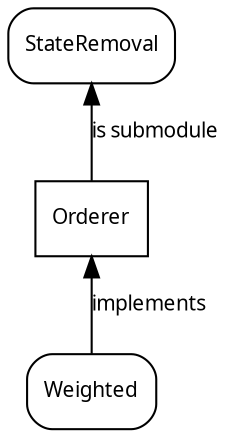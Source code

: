 digraph state_removal_modules {
	node [shape = rectangle, fontname = "TeXGyrePagella-Regular", fontsize = 10];
	edge [fontname = "TeXGyrePagella-Regular", fontsize = 10];
	rankdir = BT;

/* StateRemoval modules */
	StateRemoval [style = "rounded"];
	Orderer -> StateRemoval [label = "is submodule"];

	Weighted [style = "rounded"];
	Weighted -> Orderer [label = "implements"];	
}